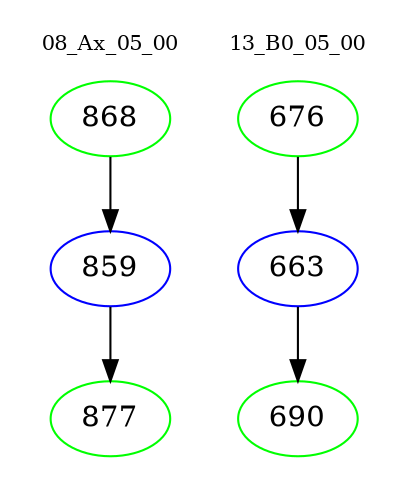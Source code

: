 digraph{
subgraph cluster_0 {
color = white
label = "08_Ax_05_00";
fontsize=10;
T0_868 [label="868", color="green"]
T0_868 -> T0_859 [color="black"]
T0_859 [label="859", color="blue"]
T0_859 -> T0_877 [color="black"]
T0_877 [label="877", color="green"]
}
subgraph cluster_1 {
color = white
label = "13_B0_05_00";
fontsize=10;
T1_676 [label="676", color="green"]
T1_676 -> T1_663 [color="black"]
T1_663 [label="663", color="blue"]
T1_663 -> T1_690 [color="black"]
T1_690 [label="690", color="green"]
}
}

